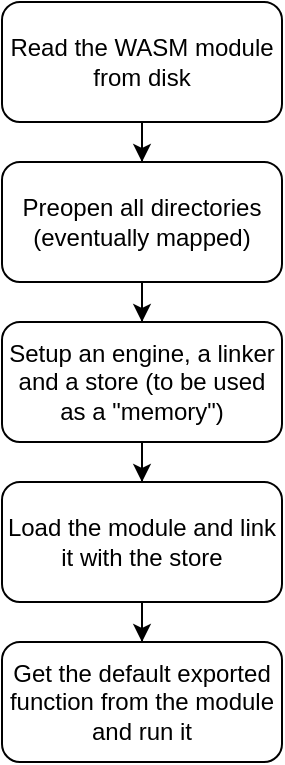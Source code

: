 <mxfile version="17.4.2" type="device"><diagram id="z56OmEAmTYSz-9Xu7kQa" name="Page-1"><mxGraphModel dx="1018" dy="741" grid="1" gridSize="10" guides="1" tooltips="1" connect="1" arrows="1" fold="1" page="1" pageScale="1" pageWidth="827" pageHeight="1169" math="0" shadow="0"><root><mxCell id="0"/><mxCell id="1" parent="0"/><mxCell id="1cdviNz6ruEiOeMMiX1N-3" value="" style="edgeStyle=orthogonalEdgeStyle;rounded=0;orthogonalLoop=1;jettySize=auto;html=1;" edge="1" parent="1" source="1cdviNz6ruEiOeMMiX1N-1" target="1cdviNz6ruEiOeMMiX1N-2"><mxGeometry relative="1" as="geometry"/></mxCell><mxCell id="1cdviNz6ruEiOeMMiX1N-1" value="Read the WASM module from disk" style="rounded=1;whiteSpace=wrap;html=1;" vertex="1" parent="1"><mxGeometry x="160" y="120" width="140" height="60" as="geometry"/></mxCell><mxCell id="1cdviNz6ruEiOeMMiX1N-5" value="" style="edgeStyle=orthogonalEdgeStyle;rounded=0;orthogonalLoop=1;jettySize=auto;html=1;" edge="1" parent="1" source="1cdviNz6ruEiOeMMiX1N-2" target="1cdviNz6ruEiOeMMiX1N-4"><mxGeometry relative="1" as="geometry"/></mxCell><mxCell id="1cdviNz6ruEiOeMMiX1N-2" value="Preopen all directories (eventually mapped)" style="whiteSpace=wrap;html=1;rounded=1;" vertex="1" parent="1"><mxGeometry x="160" y="200" width="140" height="60" as="geometry"/></mxCell><mxCell id="1cdviNz6ruEiOeMMiX1N-7" value="" style="edgeStyle=orthogonalEdgeStyle;rounded=0;orthogonalLoop=1;jettySize=auto;html=1;" edge="1" parent="1" source="1cdviNz6ruEiOeMMiX1N-4" target="1cdviNz6ruEiOeMMiX1N-6"><mxGeometry relative="1" as="geometry"/></mxCell><mxCell id="1cdviNz6ruEiOeMMiX1N-4" value="Setup an engine, a linker and a store (to be used as a &quot;memory&quot;)" style="whiteSpace=wrap;html=1;rounded=1;" vertex="1" parent="1"><mxGeometry x="160" y="280" width="140" height="60" as="geometry"/></mxCell><mxCell id="1cdviNz6ruEiOeMMiX1N-9" value="" style="edgeStyle=orthogonalEdgeStyle;rounded=0;orthogonalLoop=1;jettySize=auto;html=1;" edge="1" parent="1" source="1cdviNz6ruEiOeMMiX1N-6" target="1cdviNz6ruEiOeMMiX1N-8"><mxGeometry relative="1" as="geometry"/></mxCell><mxCell id="1cdviNz6ruEiOeMMiX1N-6" value="Load the module and link it with the store" style="whiteSpace=wrap;html=1;rounded=1;" vertex="1" parent="1"><mxGeometry x="160" y="360" width="140" height="60" as="geometry"/></mxCell><mxCell id="1cdviNz6ruEiOeMMiX1N-8" value="Get the default exported function from the module and run it" style="whiteSpace=wrap;html=1;rounded=1;" vertex="1" parent="1"><mxGeometry x="160" y="440" width="140" height="60" as="geometry"/></mxCell></root></mxGraphModel></diagram></mxfile>